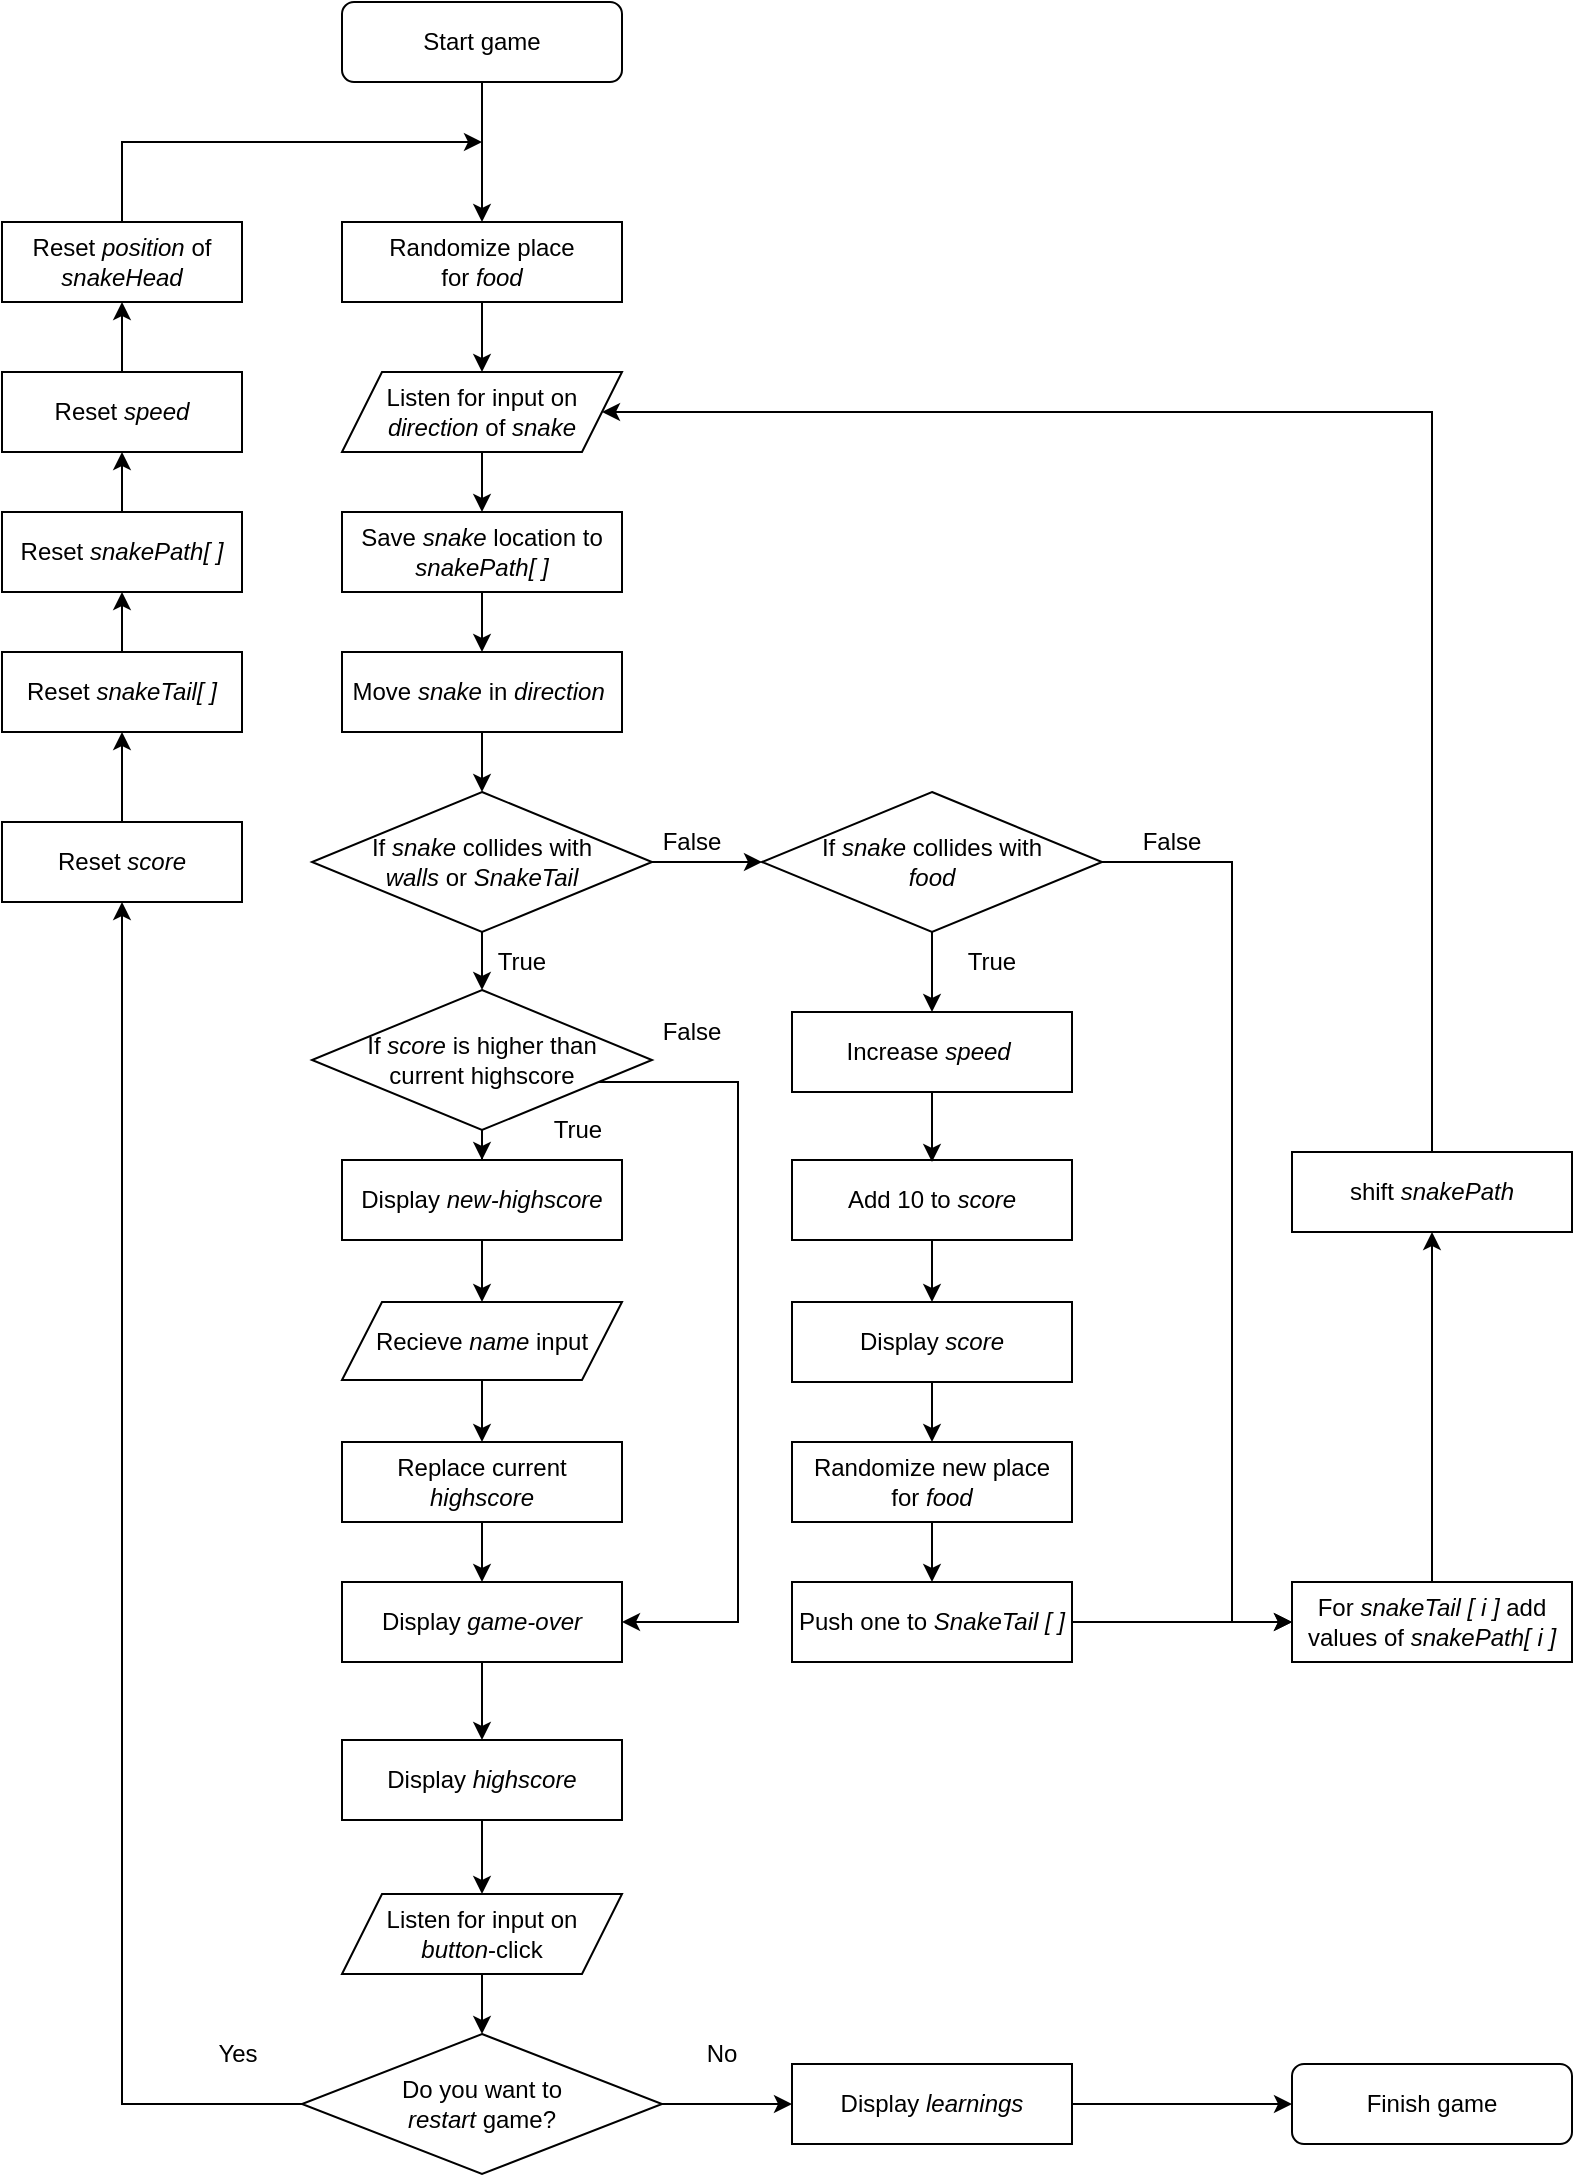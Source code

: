 <mxfile version="13.7.5" type="device"><diagram id="5n5IKCofGkBeRAfNXvss" name="Page-1"><mxGraphModel dx="1483" dy="783" grid="1" gridSize="10" guides="1" tooltips="1" connect="1" arrows="1" fold="1" page="1" pageScale="1" pageWidth="827" pageHeight="1169" math="0" shadow="0"><root><mxCell id="0"/><mxCell id="1" parent="0"/><mxCell id="eOeV4voYmpth6R1VJ47T-26" value="" style="edgeStyle=orthogonalEdgeStyle;rounded=0;orthogonalLoop=1;jettySize=auto;html=1;" parent="1" source="UQj9kCNLsa0pBUeoRYv3-6" target="UQj9kCNLsa0pBUeoRYv3-7" edge="1"><mxGeometry relative="1" as="geometry"/></mxCell><mxCell id="UQj9kCNLsa0pBUeoRYv3-6" value="Start game" style="rounded=1;whiteSpace=wrap;html=1;" parent="1" vertex="1"><mxGeometry x="202" y="21" width="140" height="40" as="geometry"/></mxCell><mxCell id="UQj9kCNLsa0pBUeoRYv3-12" value="" style="edgeStyle=orthogonalEdgeStyle;rounded=0;orthogonalLoop=1;jettySize=auto;html=1;" parent="1" source="UQj9kCNLsa0pBUeoRYv3-7" target="UQj9kCNLsa0pBUeoRYv3-11" edge="1"><mxGeometry relative="1" as="geometry"/></mxCell><mxCell id="UQj9kCNLsa0pBUeoRYv3-7" value="Randomize place &lt;br&gt;for &lt;i&gt;food&lt;/i&gt;" style="rounded=0;whiteSpace=wrap;html=1;" parent="1" vertex="1"><mxGeometry x="202" y="131" width="140" height="40" as="geometry"/></mxCell><mxCell id="eOeV4voYmpth6R1VJ47T-4" value="" style="edgeStyle=orthogonalEdgeStyle;rounded=0;orthogonalLoop=1;jettySize=auto;html=1;entryX=0.5;entryY=0;entryDx=0;entryDy=0;" parent="1" source="UQj9kCNLsa0pBUeoRYv3-11" target="UQj9kCNLsa0pBUeoRYv3-14" edge="1"><mxGeometry relative="1" as="geometry"/></mxCell><mxCell id="UQj9kCNLsa0pBUeoRYv3-11" value="Listen for input on &lt;i&gt;direction&lt;/i&gt; of &lt;i&gt;snake&lt;/i&gt;" style="shape=parallelogram;perimeter=parallelogramPerimeter;whiteSpace=wrap;html=1;fixedSize=1;" parent="1" vertex="1"><mxGeometry x="202" y="206" width="140" height="40" as="geometry"/></mxCell><mxCell id="eOeV4voYmpth6R1VJ47T-8" value="" style="edgeStyle=orthogonalEdgeStyle;rounded=0;orthogonalLoop=1;jettySize=auto;html=1;" parent="1" source="UQj9kCNLsa0pBUeoRYv3-14" target="eOeV4voYmpth6R1VJ47T-6" edge="1"><mxGeometry relative="1" as="geometry"/></mxCell><mxCell id="UQj9kCNLsa0pBUeoRYv3-14" value="Save &lt;i&gt;snake&amp;nbsp;&lt;/i&gt;location to &lt;i&gt;snakePath[ ]&lt;/i&gt;" style="rounded=0;whiteSpace=wrap;html=1;" parent="1" vertex="1"><mxGeometry x="202" y="276" width="140" height="40" as="geometry"/></mxCell><mxCell id="UQj9kCNLsa0pBUeoRYv3-15" style="edgeStyle=orthogonalEdgeStyle;rounded=0;orthogonalLoop=1;jettySize=auto;html=1;exitX=0.5;exitY=1;exitDx=0;exitDy=0;" parent="1" edge="1"><mxGeometry relative="1" as="geometry"><mxPoint x="372" y="191" as="sourcePoint"/><mxPoint x="372" y="191" as="targetPoint"/></mxGeometry></mxCell><mxCell id="eOeV4voYmpth6R1VJ47T-16" value="" style="edgeStyle=orthogonalEdgeStyle;rounded=0;orthogonalLoop=1;jettySize=auto;html=1;" parent="1" source="UQj9kCNLsa0pBUeoRYv3-16" target="UQj9kCNLsa0pBUeoRYv3-28" edge="1"><mxGeometry relative="1" as="geometry"/></mxCell><mxCell id="UQj9kCNLsa0pBUeoRYv3-16" value="For&amp;nbsp;&lt;i&gt;snakeTail [ i ]&amp;nbsp;&lt;/i&gt;add values of &lt;i&gt;snakePath[ i ]&lt;/i&gt;" style="rounded=0;whiteSpace=wrap;html=1;" parent="1" vertex="1"><mxGeometry x="677" y="811" width="140" height="40" as="geometry"/></mxCell><mxCell id="-pqMF24NFLohtGEW4fnk-4" value="" style="edgeStyle=orthogonalEdgeStyle;rounded=0;orthogonalLoop=1;jettySize=auto;html=1;" edge="1" parent="1" source="UQj9kCNLsa0pBUeoRYv3-25" target="-pqMF24NFLohtGEW4fnk-2"><mxGeometry relative="1" as="geometry"/></mxCell><mxCell id="UQj9kCNLsa0pBUeoRYv3-25" value="Display &lt;i&gt;game-over&lt;/i&gt;" style="whiteSpace=wrap;html=1;" parent="1" vertex="1"><mxGeometry x="202" y="811" width="140" height="40" as="geometry"/></mxCell><mxCell id="eOeV4voYmpth6R1VJ47T-12" value="" style="edgeStyle=orthogonalEdgeStyle;rounded=0;orthogonalLoop=1;jettySize=auto;html=1;entryX=1;entryY=0.5;entryDx=0;entryDy=0;exitX=0.5;exitY=0;exitDx=0;exitDy=0;" parent="1" source="UQj9kCNLsa0pBUeoRYv3-28" target="UQj9kCNLsa0pBUeoRYv3-11" edge="1"><mxGeometry relative="1" as="geometry"><mxPoint x="622" y="356" as="targetPoint"/><Array as="points"><mxPoint x="747" y="226"/></Array></mxGeometry></mxCell><mxCell id="UQj9kCNLsa0pBUeoRYv3-28" value="shift&amp;nbsp;&lt;i&gt;snakePath&lt;/i&gt;" style="rounded=0;whiteSpace=wrap;html=1;" parent="1" vertex="1"><mxGeometry x="677" y="596" width="140" height="40" as="geometry"/></mxCell><mxCell id="UQj9kCNLsa0pBUeoRYv3-19" value="" style="edgeStyle=orthogonalEdgeStyle;rounded=0;orthogonalLoop=1;jettySize=auto;html=1;" parent="1" source="UQj9kCNLsa0pBUeoRYv3-39" target="UQj9kCNLsa0pBUeoRYv3-9" edge="1"><mxGeometry relative="1" as="geometry"/></mxCell><mxCell id="-pqMF24NFLohtGEW4fnk-13" value="" style="edgeStyle=orthogonalEdgeStyle;rounded=0;orthogonalLoop=1;jettySize=auto;html=1;" edge="1" parent="1" source="UQj9kCNLsa0pBUeoRYv3-39" target="UQj9kCNLsa0pBUeoRYv3-3"><mxGeometry relative="1" as="geometry"/></mxCell><mxCell id="UQj9kCNLsa0pBUeoRYv3-39" value="Do you want to &lt;br&gt;&lt;i&gt;restart &lt;/i&gt;game?" style="rhombus;whiteSpace=wrap;html=1;" parent="1" vertex="1"><mxGeometry x="182" y="1037" width="180" height="70" as="geometry"/></mxCell><mxCell id="UQj9kCNLsa0pBUeoRYv3-41" value="Finish game" style="rounded=1;whiteSpace=wrap;html=1;" parent="1" vertex="1"><mxGeometry x="677" y="1052" width="140" height="40" as="geometry"/></mxCell><mxCell id="UQj9kCNLsa0pBUeoRYv3-2" value="" style="edgeStyle=orthogonalEdgeStyle;rounded=0;orthogonalLoop=1;jettySize=auto;html=1;entryX=0.5;entryY=0;entryDx=0;entryDy=0;" parent="1" source="UQj9kCNLsa0pBUeoRYv3-42" target="UQj9kCNLsa0pBUeoRYv3-39" edge="1"><mxGeometry relative="1" as="geometry"><Array as="points"/></mxGeometry></mxCell><mxCell id="UQj9kCNLsa0pBUeoRYv3-42" value="Listen for input on &lt;br&gt;&lt;i&gt;button&lt;/i&gt;-click" style="shape=parallelogram;perimeter=parallelogramPerimeter;whiteSpace=wrap;html=1;fixedSize=1;" parent="1" vertex="1"><mxGeometry x="202" y="967" width="140" height="40" as="geometry"/></mxCell><mxCell id="UQj9kCNLsa0pBUeoRYv3-5" value="" style="edgeStyle=orthogonalEdgeStyle;rounded=0;orthogonalLoop=1;jettySize=auto;html=1;entryX=0;entryY=0.5;entryDx=0;entryDy=0;" parent="1" source="UQj9kCNLsa0pBUeoRYv3-3" target="UQj9kCNLsa0pBUeoRYv3-41" edge="1"><mxGeometry relative="1" as="geometry"><mxPoint x="677" y="1072" as="targetPoint"/></mxGeometry></mxCell><mxCell id="UQj9kCNLsa0pBUeoRYv3-3" value="Display &lt;i&gt;learnings&lt;/i&gt;" style="whiteSpace=wrap;html=1;" parent="1" vertex="1"><mxGeometry x="427" y="1052" width="140" height="40" as="geometry"/></mxCell><mxCell id="UQj9kCNLsa0pBUeoRYv3-8" value="No" style="text;html=1;strokeColor=none;fillColor=none;align=center;verticalAlign=middle;whiteSpace=wrap;rounded=0;" parent="1" vertex="1"><mxGeometry x="372" y="1037" width="40" height="20" as="geometry"/></mxCell><mxCell id="UQj9kCNLsa0pBUeoRYv3-27" value="" style="edgeStyle=orthogonalEdgeStyle;rounded=0;orthogonalLoop=1;jettySize=auto;html=1;" parent="1" source="UQj9kCNLsa0pBUeoRYv3-9" target="UQj9kCNLsa0pBUeoRYv3-23" edge="1"><mxGeometry relative="1" as="geometry"/></mxCell><mxCell id="UQj9kCNLsa0pBUeoRYv3-9" value="Reset &lt;i&gt;score&lt;/i&gt;" style="whiteSpace=wrap;html=1;" parent="1" vertex="1"><mxGeometry x="32" y="431" width="120" height="40" as="geometry"/></mxCell><mxCell id="UQj9kCNLsa0pBUeoRYv3-20" value="Yes" style="text;html=1;strokeColor=none;fillColor=none;align=center;verticalAlign=middle;whiteSpace=wrap;rounded=0;" parent="1" vertex="1"><mxGeometry x="130" y="1037" width="40" height="20" as="geometry"/></mxCell><mxCell id="-pqMF24NFLohtGEW4fnk-6" value="" style="edgeStyle=orthogonalEdgeStyle;rounded=0;orthogonalLoop=1;jettySize=auto;html=1;" edge="1" parent="1" source="UQj9kCNLsa0pBUeoRYv3-23" target="eOeV4voYmpth6R1VJ47T-37"><mxGeometry relative="1" as="geometry"/></mxCell><mxCell id="UQj9kCNLsa0pBUeoRYv3-23" value="Reset &lt;i&gt;snakeTail[ ]&lt;/i&gt;" style="whiteSpace=wrap;html=1;" parent="1" vertex="1"><mxGeometry x="32" y="346" width="120" height="40" as="geometry"/></mxCell><mxCell id="eOeV4voYmpth6R1VJ47T-39" value="" style="edgeStyle=orthogonalEdgeStyle;rounded=0;orthogonalLoop=1;jettySize=auto;html=1;" parent="1" source="UQj9kCNLsa0pBUeoRYv3-29" target="eOeV4voYmpth6R1VJ47T-38" edge="1"><mxGeometry relative="1" as="geometry"/></mxCell><mxCell id="-pqMF24NFLohtGEW4fnk-8" value="" style="edgeStyle=orthogonalEdgeStyle;rounded=0;orthogonalLoop=1;jettySize=auto;html=1;" edge="1" parent="1" source="eOeV4voYmpth6R1VJ47T-37" target="UQj9kCNLsa0pBUeoRYv3-29"><mxGeometry relative="1" as="geometry"/></mxCell><mxCell id="UQj9kCNLsa0pBUeoRYv3-29" value="Reset &lt;i&gt;speed&lt;/i&gt;" style="whiteSpace=wrap;html=1;" parent="1" vertex="1"><mxGeometry x="32" y="206" width="120" height="40" as="geometry"/></mxCell><mxCell id="eOeV4voYmpth6R1VJ47T-21" value="" style="edgeStyle=orthogonalEdgeStyle;rounded=0;orthogonalLoop=1;jettySize=auto;html=1;entryX=0.5;entryY=0;entryDx=0;entryDy=0;" parent="1" source="eOeV4voYmpth6R1VJ47T-1" target="eOeV4voYmpth6R1VJ47T-30" edge="1"><mxGeometry relative="1" as="geometry"/></mxCell><mxCell id="eOeV4voYmpth6R1VJ47T-1" value="Add 10 to &lt;i&gt;score&lt;/i&gt;" style="rounded=0;whiteSpace=wrap;html=1;" parent="1" vertex="1"><mxGeometry x="427" y="600" width="140" height="40" as="geometry"/></mxCell><mxCell id="eOeV4voYmpth6R1VJ47T-22" value="" style="edgeStyle=orthogonalEdgeStyle;rounded=0;orthogonalLoop=1;jettySize=auto;html=1;" parent="1" source="eOeV4voYmpth6R1VJ47T-3" target="UQj9kCNLsa0pBUeoRYv3-16" edge="1"><mxGeometry relative="1" as="geometry"/></mxCell><mxCell id="eOeV4voYmpth6R1VJ47T-3" value="Push one to &lt;i&gt;SnakeTail [ ]&lt;/i&gt;" style="rounded=0;whiteSpace=wrap;html=1;" parent="1" vertex="1"><mxGeometry x="427" y="811" width="140" height="40" as="geometry"/></mxCell><mxCell id="eOeV4voYmpth6R1VJ47T-9" value="" style="edgeStyle=orthogonalEdgeStyle;rounded=0;orthogonalLoop=1;jettySize=auto;html=1;" parent="1" source="eOeV4voYmpth6R1VJ47T-6" edge="1"><mxGeometry relative="1" as="geometry"><mxPoint x="272" y="416" as="targetPoint"/></mxGeometry></mxCell><mxCell id="eOeV4voYmpth6R1VJ47T-6" value="Move &lt;i&gt;&lt;span&gt;snake&lt;/span&gt;&amp;nbsp;&lt;/i&gt;in &lt;i&gt;direction&lt;/i&gt;&amp;nbsp;" style="rounded=0;whiteSpace=wrap;html=1;fontStyle=0" parent="1" vertex="1"><mxGeometry x="202" y="346" width="140" height="40" as="geometry"/></mxCell><mxCell id="eOeV4voYmpth6R1VJ47T-20" value="" style="edgeStyle=orthogonalEdgeStyle;rounded=0;orthogonalLoop=1;jettySize=auto;html=1;" parent="1" source="eOeV4voYmpth6R1VJ47T-13" edge="1"><mxGeometry relative="1" as="geometry"><mxPoint x="497" y="601" as="targetPoint"/></mxGeometry></mxCell><mxCell id="eOeV4voYmpth6R1VJ47T-13" value="Increase &lt;i&gt;speed&amp;nbsp;&lt;/i&gt;" style="rounded=0;whiteSpace=wrap;html=1;" parent="1" vertex="1"><mxGeometry x="427" y="526" width="140" height="40" as="geometry"/></mxCell><mxCell id="eOeV4voYmpth6R1VJ47T-27" value="" style="edgeStyle=orthogonalEdgeStyle;rounded=0;orthogonalLoop=1;jettySize=auto;html=1;entryX=0;entryY=0.5;entryDx=0;entryDy=0;" parent="1" source="UQj9kCNLsa0pBUeoRYv3-21" target="eOeV4voYmpth6R1VJ47T-15" edge="1"><mxGeometry relative="1" as="geometry"><mxPoint x="392.143" y="451.059" as="targetPoint"/></mxGeometry></mxCell><mxCell id="-pqMF24NFLohtGEW4fnk-18" value="" style="edgeStyle=orthogonalEdgeStyle;rounded=0;orthogonalLoop=1;jettySize=auto;html=1;" edge="1" parent="1" source="UQj9kCNLsa0pBUeoRYv3-21" target="-pqMF24NFLohtGEW4fnk-17"><mxGeometry relative="1" as="geometry"/></mxCell><mxCell id="UQj9kCNLsa0pBUeoRYv3-21" value="If&amp;nbsp;&lt;i&gt;snake&lt;/i&gt;&amp;nbsp;collides with &lt;br&gt;&lt;i&gt;walls &lt;/i&gt;or &lt;i&gt;SnakeTail&lt;/i&gt;" style="rhombus;whiteSpace=wrap;html=1;" parent="1" vertex="1"><mxGeometry x="187" y="416" width="170" height="70" as="geometry"/></mxCell><mxCell id="eOeV4voYmpth6R1VJ47T-18" value="" style="edgeStyle=orthogonalEdgeStyle;rounded=0;orthogonalLoop=1;jettySize=auto;html=1;entryX=0;entryY=0.5;entryDx=0;entryDy=0;" parent="1" source="eOeV4voYmpth6R1VJ47T-15" target="UQj9kCNLsa0pBUeoRYv3-16" edge="1"><mxGeometry relative="1" as="geometry"><mxPoint x="687" y="451" as="targetPoint"/><Array as="points"><mxPoint x="647" y="451"/><mxPoint x="647" y="831"/></Array></mxGeometry></mxCell><mxCell id="eOeV4voYmpth6R1VJ47T-19" value="" style="edgeStyle=orthogonalEdgeStyle;rounded=0;orthogonalLoop=1;jettySize=auto;html=1;" parent="1" source="eOeV4voYmpth6R1VJ47T-15" target="eOeV4voYmpth6R1VJ47T-13" edge="1"><mxGeometry relative="1" as="geometry"/></mxCell><mxCell id="eOeV4voYmpth6R1VJ47T-15" value="If&amp;nbsp;&lt;i&gt;snake &lt;/i&gt;collides with &lt;br&gt;&lt;i&gt;food&lt;/i&gt;" style="rhombus;whiteSpace=wrap;html=1;" parent="1" vertex="1"><mxGeometry x="412" y="416" width="170" height="70" as="geometry"/></mxCell><mxCell id="eOeV4voYmpth6R1VJ47T-23" value="True" style="text;html=1;strokeColor=none;fillColor=none;align=center;verticalAlign=middle;whiteSpace=wrap;rounded=0;" parent="1" vertex="1"><mxGeometry x="507" y="491" width="40" height="20" as="geometry"/></mxCell><mxCell id="eOeV4voYmpth6R1VJ47T-25" value="False" style="text;html=1;strokeColor=none;fillColor=none;align=center;verticalAlign=middle;whiteSpace=wrap;rounded=0;" parent="1" vertex="1"><mxGeometry x="597" y="431" width="40" height="20" as="geometry"/></mxCell><mxCell id="eOeV4voYmpth6R1VJ47T-28" value="False" style="text;html=1;strokeColor=none;fillColor=none;align=center;verticalAlign=middle;whiteSpace=wrap;rounded=0;" parent="1" vertex="1"><mxGeometry x="357" y="431" width="40" height="20" as="geometry"/></mxCell><mxCell id="eOeV4voYmpth6R1VJ47T-29" value="True" style="text;html=1;strokeColor=none;fillColor=none;align=center;verticalAlign=middle;whiteSpace=wrap;rounded=0;" parent="1" vertex="1"><mxGeometry x="272" y="491" width="40" height="20" as="geometry"/></mxCell><mxCell id="eOeV4voYmpth6R1VJ47T-31" value="" style="edgeStyle=orthogonalEdgeStyle;rounded=0;orthogonalLoop=1;jettySize=auto;html=1;entryX=0.5;entryY=0;entryDx=0;entryDy=0;" parent="1" source="eOeV4voYmpth6R1VJ47T-30" target="eOeV4voYmpth6R1VJ47T-32" edge="1"><mxGeometry relative="1" as="geometry"/></mxCell><mxCell id="eOeV4voYmpth6R1VJ47T-30" value="Display&amp;nbsp;&lt;i&gt;score&lt;/i&gt;" style="rounded=0;whiteSpace=wrap;html=1;" parent="1" vertex="1"><mxGeometry x="427" y="671" width="140" height="40" as="geometry"/></mxCell><mxCell id="eOeV4voYmpth6R1VJ47T-34" value="" style="edgeStyle=orthogonalEdgeStyle;rounded=0;orthogonalLoop=1;jettySize=auto;html=1;" parent="1" source="eOeV4voYmpth6R1VJ47T-32" target="eOeV4voYmpth6R1VJ47T-3" edge="1"><mxGeometry relative="1" as="geometry"/></mxCell><mxCell id="eOeV4voYmpth6R1VJ47T-32" value="Randomize new place &lt;br&gt;for &lt;i&gt;food&lt;/i&gt;" style="rounded=0;whiteSpace=wrap;html=1;" parent="1" vertex="1"><mxGeometry x="427" y="741" width="140" height="40" as="geometry"/></mxCell><mxCell id="eOeV4voYmpth6R1VJ47T-37" value="Reset &lt;i&gt;snakePath[ ]&lt;/i&gt;" style="whiteSpace=wrap;html=1;" parent="1" vertex="1"><mxGeometry x="32" y="276" width="120" height="40" as="geometry"/></mxCell><mxCell id="eOeV4voYmpth6R1VJ47T-41" value="" style="edgeStyle=orthogonalEdgeStyle;rounded=0;orthogonalLoop=1;jettySize=auto;html=1;" parent="1" source="eOeV4voYmpth6R1VJ47T-38" edge="1"><mxGeometry relative="1" as="geometry"><mxPoint x="272" y="91" as="targetPoint"/><Array as="points"><mxPoint x="92" y="91"/></Array></mxGeometry></mxCell><mxCell id="eOeV4voYmpth6R1VJ47T-38" value="Reset &lt;i&gt;position&lt;/i&gt;&amp;nbsp;of &lt;i&gt;snakeHead&lt;/i&gt;" style="whiteSpace=wrap;html=1;" parent="1" vertex="1"><mxGeometry x="32" y="131" width="120" height="40" as="geometry"/></mxCell><mxCell id="-pqMF24NFLohtGEW4fnk-3" value="" style="edgeStyle=orthogonalEdgeStyle;rounded=0;orthogonalLoop=1;jettySize=auto;html=1;" edge="1" parent="1" source="-pqMF24NFLohtGEW4fnk-2" target="UQj9kCNLsa0pBUeoRYv3-42"><mxGeometry relative="1" as="geometry"/></mxCell><mxCell id="-pqMF24NFLohtGEW4fnk-2" value="Display &lt;i&gt;highscore&lt;/i&gt;" style="whiteSpace=wrap;html=1;" vertex="1" parent="1"><mxGeometry x="202" y="890" width="140" height="40" as="geometry"/></mxCell><mxCell id="-pqMF24NFLohtGEW4fnk-26" value="" style="edgeStyle=orthogonalEdgeStyle;rounded=0;orthogonalLoop=1;jettySize=auto;html=1;entryX=1;entryY=0.5;entryDx=0;entryDy=0;" edge="1" parent="1" source="-pqMF24NFLohtGEW4fnk-17" target="UQj9kCNLsa0pBUeoRYv3-25"><mxGeometry relative="1" as="geometry"><Array as="points"><mxPoint x="400" y="561"/><mxPoint x="400" y="831"/></Array></mxGeometry></mxCell><mxCell id="-pqMF24NFLohtGEW4fnk-30" value="" style="edgeStyle=orthogonalEdgeStyle;rounded=0;orthogonalLoop=1;jettySize=auto;html=1;" edge="1" parent="1" source="-pqMF24NFLohtGEW4fnk-17" target="-pqMF24NFLohtGEW4fnk-29"><mxGeometry relative="1" as="geometry"/></mxCell><mxCell id="-pqMF24NFLohtGEW4fnk-17" value="If &lt;i&gt;score &lt;/i&gt;is higher than&lt;br&gt;current highscore" style="rhombus;whiteSpace=wrap;html=1;" vertex="1" parent="1"><mxGeometry x="187" y="515" width="170" height="70" as="geometry"/></mxCell><mxCell id="-pqMF24NFLohtGEW4fnk-24" value="" style="edgeStyle=orthogonalEdgeStyle;rounded=0;orthogonalLoop=1;jettySize=auto;html=1;" edge="1" parent="1" source="-pqMF24NFLohtGEW4fnk-19" target="-pqMF24NFLohtGEW4fnk-22"><mxGeometry relative="1" as="geometry"/></mxCell><mxCell id="-pqMF24NFLohtGEW4fnk-19" value="Recieve &lt;i&gt;name&lt;/i&gt;&amp;nbsp;input" style="shape=parallelogram;perimeter=parallelogramPerimeter;whiteSpace=wrap;html=1;fixedSize=1;" vertex="1" parent="1"><mxGeometry x="202" y="671" width="140" height="39" as="geometry"/></mxCell><mxCell id="-pqMF24NFLohtGEW4fnk-25" value="" style="edgeStyle=orthogonalEdgeStyle;rounded=0;orthogonalLoop=1;jettySize=auto;html=1;entryX=0.5;entryY=0;entryDx=0;entryDy=0;" edge="1" parent="1" source="-pqMF24NFLohtGEW4fnk-22" target="UQj9kCNLsa0pBUeoRYv3-25"><mxGeometry relative="1" as="geometry"/></mxCell><mxCell id="-pqMF24NFLohtGEW4fnk-22" value="Replace current &lt;i&gt;highscore&lt;/i&gt;" style="whiteSpace=wrap;html=1;" vertex="1" parent="1"><mxGeometry x="202" y="741" width="140" height="40" as="geometry"/></mxCell><mxCell id="-pqMF24NFLohtGEW4fnk-27" value="True" style="text;html=1;strokeColor=none;fillColor=none;align=center;verticalAlign=middle;whiteSpace=wrap;rounded=0;" vertex="1" parent="1"><mxGeometry x="300" y="575" width="40" height="20" as="geometry"/></mxCell><mxCell id="-pqMF24NFLohtGEW4fnk-28" value="False" style="text;html=1;strokeColor=none;fillColor=none;align=center;verticalAlign=middle;whiteSpace=wrap;rounded=0;" vertex="1" parent="1"><mxGeometry x="357" y="526" width="40" height="20" as="geometry"/></mxCell><mxCell id="-pqMF24NFLohtGEW4fnk-31" value="" style="edgeStyle=orthogonalEdgeStyle;rounded=0;orthogonalLoop=1;jettySize=auto;html=1;" edge="1" parent="1" source="-pqMF24NFLohtGEW4fnk-29" target="-pqMF24NFLohtGEW4fnk-19"><mxGeometry relative="1" as="geometry"/></mxCell><mxCell id="-pqMF24NFLohtGEW4fnk-29" value="Display &lt;i&gt;new-highscore&lt;/i&gt;" style="rounded=0;whiteSpace=wrap;html=1;" vertex="1" parent="1"><mxGeometry x="202" y="600" width="140" height="40" as="geometry"/></mxCell></root></mxGraphModel></diagram></mxfile>